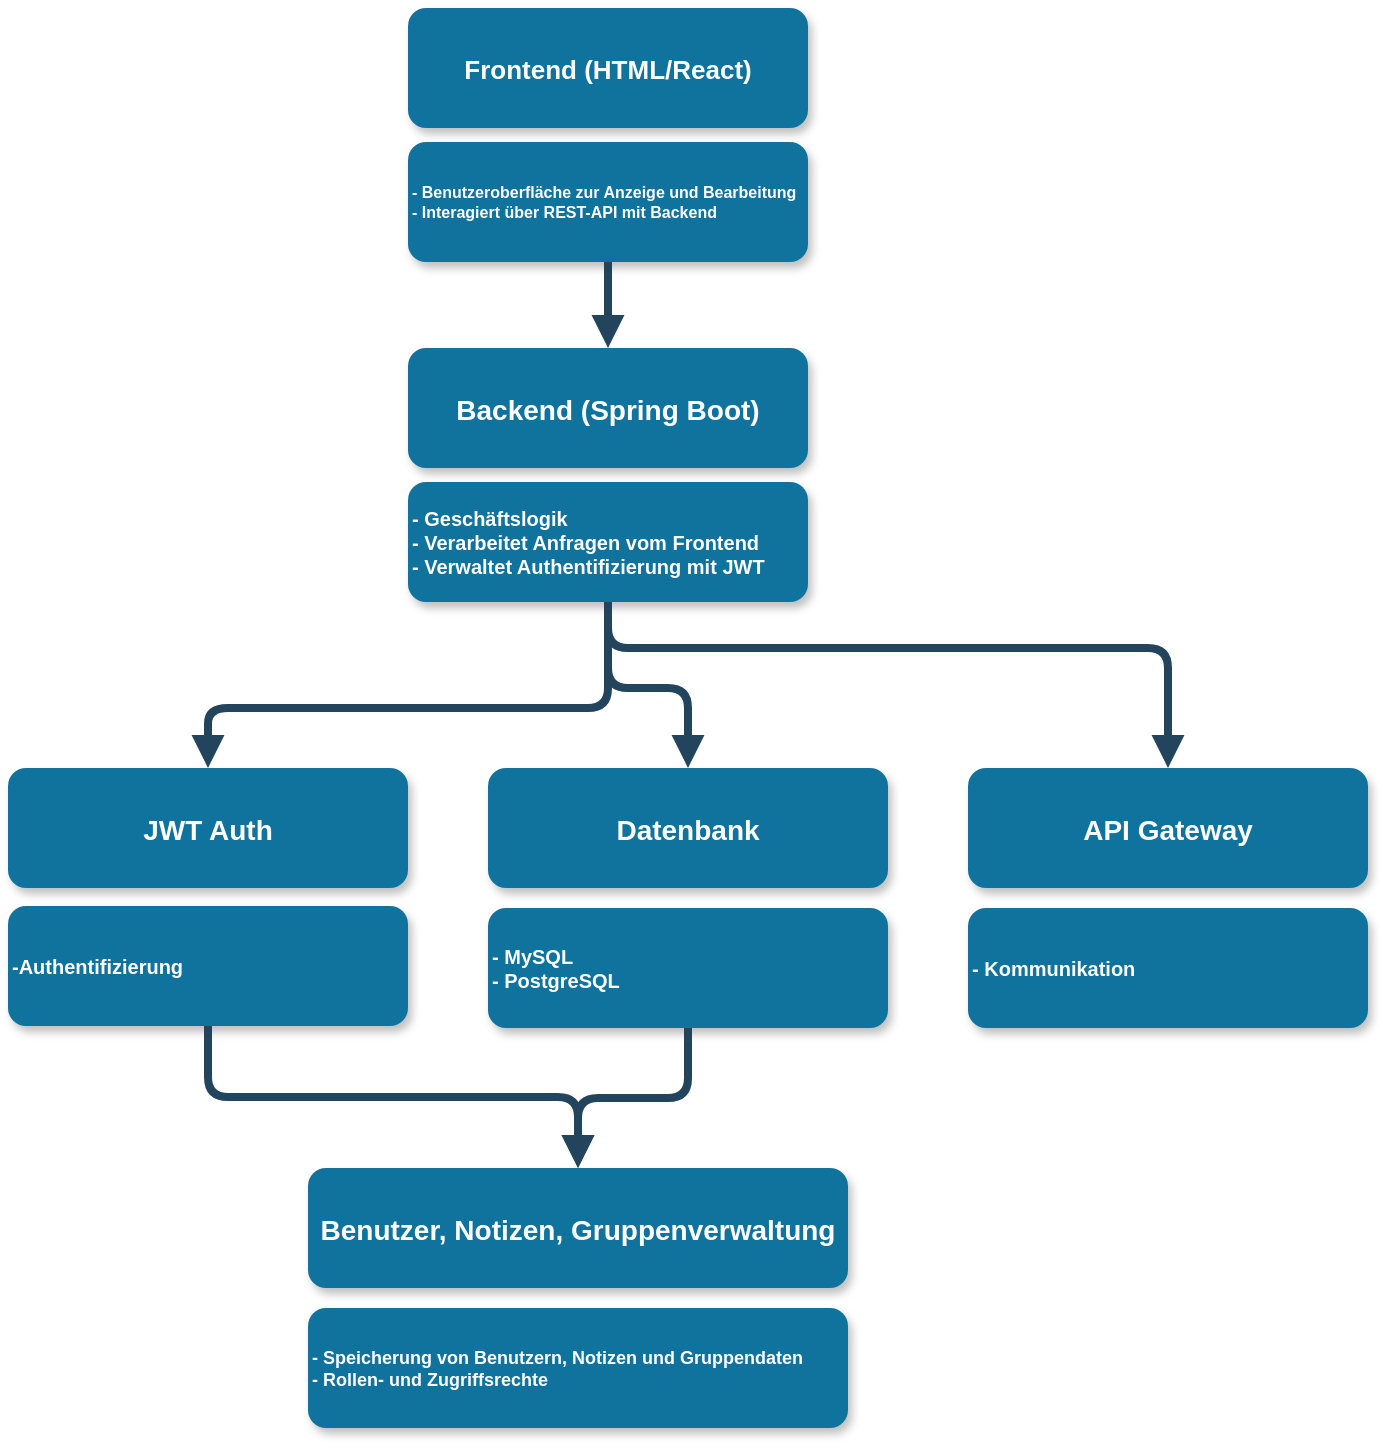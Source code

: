 <mxfile version="24.8.6">
  <diagram name="Page-1" id="97916047-d0de-89f5-080d-49f4d83e522f">
    <mxGraphModel dx="1647" dy="1052" grid="1" gridSize="10" guides="1" tooltips="1" connect="1" arrows="1" fold="1" page="1" pageScale="1.5" pageWidth="1169" pageHeight="827" background="none" math="0" shadow="0">
      <root>
        <mxCell id="0" />
        <mxCell id="1" parent="0" />
        <mxCell id="10" value="Backend (Spring Boot)" style="rounded=1;fillColor=#10739E;strokeColor=none;shadow=1;gradientColor=none;fontStyle=1;fontColor=#FFFFFF;fontSize=14;" parent="1" vertex="1">
          <mxGeometry x="280" y="310" width="200" height="60" as="geometry" />
        </mxCell>
        <mxCell id="MxWbC06eTIprp8TLOBbo-61" value="JWT Auth      " style="rounded=1;fillColor=#10739E;strokeColor=none;shadow=1;gradientColor=none;fontStyle=1;fontColor=#FFFFFF;fontSize=14;" vertex="1" parent="1">
          <mxGeometry x="80" y="520" width="200" height="60" as="geometry" />
        </mxCell>
        <mxCell id="MxWbC06eTIprp8TLOBbo-76" value="  Datenbank          " style="rounded=1;fillColor=#10739E;strokeColor=none;shadow=1;gradientColor=none;fontStyle=1;fontColor=#FFFFFF;fontSize=14;" vertex="1" parent="1">
          <mxGeometry x="320" y="520" width="200" height="60" as="geometry" />
        </mxCell>
        <mxCell id="MxWbC06eTIprp8TLOBbo-77" value="  API Gateway           " style="rounded=1;fillColor=#10739E;strokeColor=none;shadow=1;gradientColor=none;fontStyle=1;fontColor=#FFFFFF;fontSize=14;" vertex="1" parent="1">
          <mxGeometry x="560" y="520" width="200" height="60" as="geometry" />
        </mxCell>
        <mxCell id="MxWbC06eTIprp8TLOBbo-78" value="  Benutzer, Notizen, Gruppenverwaltung          " style="rounded=1;fillColor=#10739E;strokeColor=none;shadow=1;gradientColor=none;fontStyle=1;fontColor=#FFFFFF;fontSize=14;" vertex="1" parent="1">
          <mxGeometry x="230" y="720" width="270" height="60" as="geometry" />
        </mxCell>
        <mxCell id="MxWbC06eTIprp8TLOBbo-57" value="   Frontend (HTML/React)     " style="rounded=1;fillColor=#10739E;strokeColor=none;shadow=1;gradientColor=none;fontStyle=1;fontColor=#FFFFFF;fontSize=13;" vertex="1" parent="1">
          <mxGeometry x="280" y="140" width="200" height="60" as="geometry" />
        </mxCell>
        <mxCell id="MxWbC06eTIprp8TLOBbo-86" value="- Benutzeroberfläche zur Anzeige und Bearbeitung     &#xa;- Interagiert über REST-API mit Backend " style="rounded=1;fillColor=#10739E;strokeColor=none;shadow=1;gradientColor=none;fontStyle=1;fontColor=#FFFFFF;fontSize=8;align=left;" vertex="1" parent="1">
          <mxGeometry x="280" y="207" width="200" height="60" as="geometry" />
        </mxCell>
        <mxCell id="MxWbC06eTIprp8TLOBbo-87" value="- Geschäftslogik&#xa;- Verarbeitet Anfragen vom Frontend&#xa;- Verwaltet Authentifizierung mit JWT" style="rounded=1;fillColor=#10739E;strokeColor=none;shadow=1;gradientColor=none;fontStyle=1;fontColor=#FFFFFF;fontSize=10;align=left;" vertex="1" parent="1">
          <mxGeometry x="280" y="377" width="200" height="60" as="geometry" />
        </mxCell>
        <mxCell id="MxWbC06eTIprp8TLOBbo-88" value="-Authentifizierung" style="rounded=1;fillColor=#10739E;strokeColor=none;shadow=1;gradientColor=none;fontStyle=1;fontColor=#FFFFFF;fontSize=10;align=left;" vertex="1" parent="1">
          <mxGeometry x="80" y="589" width="200" height="60" as="geometry" />
        </mxCell>
        <mxCell id="MxWbC06eTIprp8TLOBbo-89" value="- MySQL&#xa;- PostgreSQL" style="rounded=1;fillColor=#10739E;strokeColor=none;shadow=1;gradientColor=none;fontStyle=1;fontColor=#FFFFFF;fontSize=10;align=left;" vertex="1" parent="1">
          <mxGeometry x="320" y="590" width="200" height="60" as="geometry" />
        </mxCell>
        <mxCell id="MxWbC06eTIprp8TLOBbo-90" value="- Kommunikation" style="rounded=1;fillColor=#10739E;strokeColor=none;shadow=1;gradientColor=none;fontStyle=1;fontColor=#FFFFFF;fontSize=10;align=left;" vertex="1" parent="1">
          <mxGeometry x="560" y="590" width="200" height="60" as="geometry" />
        </mxCell>
        <mxCell id="MxWbC06eTIprp8TLOBbo-91" value="- Speicherung von Benutzern, Notizen und Gruppendaten&#xa;- Rollen- und Zugriffsrechte" style="rounded=1;fillColor=#10739E;strokeColor=none;shadow=1;gradientColor=none;fontStyle=1;fontColor=#FFFFFF;fontSize=9;align=left;" vertex="1" parent="1">
          <mxGeometry x="230" y="790" width="270" height="60" as="geometry" />
        </mxCell>
        <mxCell id="MxWbC06eTIprp8TLOBbo-92" value="" style="edgeStyle=elbowEdgeStyle;elbow=vertical;strokeWidth=4;endArrow=block;endFill=1;fontStyle=1;strokeColor=#23445D;exitX=0.5;exitY=1;exitDx=0;exitDy=0;entryX=0.5;entryY=0;entryDx=0;entryDy=0;" edge="1" parent="1" source="MxWbC06eTIprp8TLOBbo-86" target="10">
          <mxGeometry x="22" y="165.5" width="100" height="100" as="geometry">
            <mxPoint x="830" y="115" as="sourcePoint" />
            <mxPoint x="900" y="425" as="targetPoint" />
            <Array as="points">
              <mxPoint x="390" y="280" />
            </Array>
          </mxGeometry>
        </mxCell>
        <mxCell id="MxWbC06eTIprp8TLOBbo-93" value="" style="edgeStyle=elbowEdgeStyle;elbow=vertical;strokeWidth=4;endArrow=block;endFill=1;fontStyle=1;strokeColor=#23445D;exitX=0.5;exitY=1;exitDx=0;exitDy=0;entryX=0.5;entryY=0;entryDx=0;entryDy=0;" edge="1" parent="1" source="MxWbC06eTIprp8TLOBbo-87" target="MxWbC06eTIprp8TLOBbo-61">
          <mxGeometry x="22" y="165.5" width="100" height="100" as="geometry">
            <mxPoint x="170" y="477" as="sourcePoint" />
            <mxPoint x="170" y="520" as="targetPoint" />
            <Array as="points">
              <mxPoint x="180" y="490" />
            </Array>
          </mxGeometry>
        </mxCell>
        <mxCell id="MxWbC06eTIprp8TLOBbo-94" value="" style="edgeStyle=elbowEdgeStyle;elbow=vertical;strokeWidth=4;endArrow=block;endFill=1;fontStyle=1;strokeColor=#23445D;exitX=0.5;exitY=1;exitDx=0;exitDy=0;entryX=0.5;entryY=0;entryDx=0;entryDy=0;" edge="1" parent="1" source="MxWbC06eTIprp8TLOBbo-87" target="MxWbC06eTIprp8TLOBbo-76">
          <mxGeometry x="22" y="165.5" width="100" height="100" as="geometry">
            <mxPoint x="390" y="447" as="sourcePoint" />
            <mxPoint x="190" y="530" as="targetPoint" />
            <Array as="points">
              <mxPoint x="360" y="480" />
            </Array>
          </mxGeometry>
        </mxCell>
        <mxCell id="MxWbC06eTIprp8TLOBbo-95" value="" style="edgeStyle=elbowEdgeStyle;elbow=vertical;strokeWidth=4;endArrow=block;endFill=1;fontStyle=1;strokeColor=#23445D;exitX=0.5;exitY=1;exitDx=0;exitDy=0;entryX=0.5;entryY=0;entryDx=0;entryDy=0;" edge="1" parent="1" source="MxWbC06eTIprp8TLOBbo-87" target="MxWbC06eTIprp8TLOBbo-77">
          <mxGeometry x="22" y="165.5" width="100" height="100" as="geometry">
            <mxPoint x="400" y="457" as="sourcePoint" />
            <mxPoint x="200" y="540" as="targetPoint" />
            <Array as="points">
              <mxPoint x="380" y="460" />
            </Array>
          </mxGeometry>
        </mxCell>
        <mxCell id="MxWbC06eTIprp8TLOBbo-96" value="" style="edgeStyle=elbowEdgeStyle;elbow=vertical;strokeWidth=4;endArrow=block;endFill=1;fontStyle=1;strokeColor=#23445D;exitX=0.5;exitY=1;exitDx=0;exitDy=0;" edge="1" parent="1" source="MxWbC06eTIprp8TLOBbo-89" target="MxWbC06eTIprp8TLOBbo-78">
          <mxGeometry x="22" y="165.5" width="100" height="100" as="geometry">
            <mxPoint x="580" y="710" as="sourcePoint" />
            <mxPoint x="610" y="910" as="targetPoint" />
          </mxGeometry>
        </mxCell>
        <mxCell id="MxWbC06eTIprp8TLOBbo-97" value="" style="edgeStyle=elbowEdgeStyle;elbow=vertical;strokeWidth=4;endArrow=block;endFill=1;fontStyle=1;strokeColor=#23445D;exitX=0.5;exitY=1;exitDx=0;exitDy=0;entryX=0.5;entryY=0;entryDx=0;entryDy=0;" edge="1" parent="1" source="MxWbC06eTIprp8TLOBbo-88" target="MxWbC06eTIprp8TLOBbo-78">
          <mxGeometry x="22" y="165.5" width="100" height="100" as="geometry">
            <mxPoint x="430" y="660" as="sourcePoint" />
            <mxPoint x="375" y="730" as="targetPoint" />
          </mxGeometry>
        </mxCell>
      </root>
    </mxGraphModel>
  </diagram>
</mxfile>
